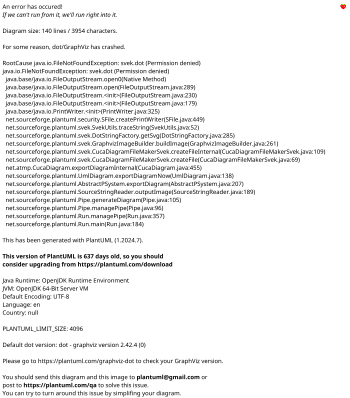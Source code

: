 @startuml
scale 350 width

!pragma svek_trace on

state START_VACUUM {

    state startset as "START_VACUUM Setup" {
        startset : Close decanter vent valve
        startset : Close scrubber vent control valve in Manual at 0%
        startset : Close vacuum bypass valve
    }

        startset--> StartVac : Wait unit valve interlocks reset

    state StartVac {
        StartPump : Start the condensate diaphragm pump
        StartSteam : Open steam valve to jets

        StartPump --> StartSteam : Wait 30 (TP001) seconds
        StartSteam --> [*] : Wait 30 (TP002) seconds
    }
}


state STOP_VACUUM {
    state stopset as "STOP_VACUUM Setup" {
        stopset : Close vacuum bypass valve
        stopset : Close the vacuum control valve in Manual at 0%
    }

    stopset --> CloseJets : Wait 20 (TP003) seconds

    CloseJets : Close steam valve to jets

    CloseJets --> StopPump : Wait 30 (TP001) seconds

    StopPump : Stop the condensate diaphragm pump

    StopPump --> [*]
}


state PRESSURE_UP {

    [*] --> PressureCheckUp

    PressureCheckUp --> [*] : Current reactor pressure \n>= set point (OP001)
    PressureCheckUp --> PromptVacOff : Vacuum system is running
    PressureCheckUp --> upset : Vacuum system is not running AND \nCurrent reactor pressure \n< set point (OP001)

    PromptVacOff : ACK operator to "Turn off vacuum system before continuing with Pressure Up"

    PromptVacOff --> upset : ACK response: YES

    PromptVacOff --> PromptVacOff : ACK response: NO

    state upset as "PRESSURE_UP Setup" {
        upset : Close vacuum bypass valve
        upset : Close the vacuum control valve in Manual at 0%
        upset : Close decanter vent valve
        upset : Close scrubber vent control valve in Manual at 0%
    }

    upset --> Pressurize

    state Pressurize {
        Pressurize : Open nitrogen control valve in manual at 30% (TP004)
        Pressurize : Set the nitrogen control valve in Auto at 2 scfm (TP005)
        Pressurize : Open nitrogen valve
    }

    Pressurize --> upend : Wait until reactor pressure is > Target

    state upend as "PRESSURE_UP Finish" {
        upend : Close nitrogen valve
        upend : Close the nitrogen control valve in Manual at 0%
    }

    upend --> [*]
}

state VENT {
    [*] --> VentCheck

    VentCheck --> SetValves : Current reactor pressure > \nset point (OP002)
    VentCheck --> [*] : Current reactor pressure <= \nset point (OP002)

    state SetValves {
        SetValves: Close nitrogen valve
        SetValves: Open decanter vent valve
        SetValves: Open scrubber vent control valve \n\tin Manual at 50% (TP006)
    }

    SetValves --> RampVent : Wait unit reactor pressure < \n10 psig (TP007)

    RampVent : Ramp the scrubber vent valve \n\topen to 100% at 10%/min (TP008)

    RampVent --> CloseVent : Wait until reactor pressure < \ntarget set point (OP002)

    CloseVent : Close decanter vent valve
    CloseVent : Close scrubber vent control valve in Manual at 0%

    CloseVent --> [*]

}

state DEAERATE {

    state cycle as "Dearation Command Cycle" {
        [*] --> START_VACUUM_CMD

        RampVac : Ramp vacuum control valve \n\topen to 100% at 10%/min

        RampVac --> OpenBypass : Wait until vacuum control valve \nis 100% open

        OpenBypass : Open vacuum bypass valve

        OpenBypass -right-> STOP_VACUUM_CMD : Wait until reactor pressure \n< 100 mmHg (OP004)

        STOP_VACUUM_CMD -down-> ReportCycles : Command complete \nAND\n number cycle >= specified (OP003)

        PRESSURE_UP_CMD -left-> START_VACUUM_CMD : Command complete

        START_VACUUM_CMD --> RampVac : Command complete

        STOP_VACUUM_CMD : Increment dearation \n\tcycle counter

        STOP_VACUUM_CMD -up-> PRESSURE_UP_CMD : Command complete \nAND number cycles < specified (OP003)
    }

    state ReportCycles {
        ReportCycles : Report number of dearation cycles (RP001)
    }
    ReportCycles --> [*]


}

@enduml
